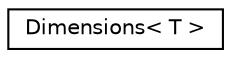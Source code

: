 digraph "Graphical Class Hierarchy"
{
 // LATEX_PDF_SIZE
  edge [fontname="Helvetica",fontsize="10",labelfontname="Helvetica",labelfontsize="10"];
  node [fontname="Helvetica",fontsize="10",shape=record];
  rankdir="LR";
  Node0 [label="Dimensions\< T \>",height=0.2,width=0.4,color="black", fillcolor="white", style="filled",URL="$structDimensions.html",tooltip=" "];
}
